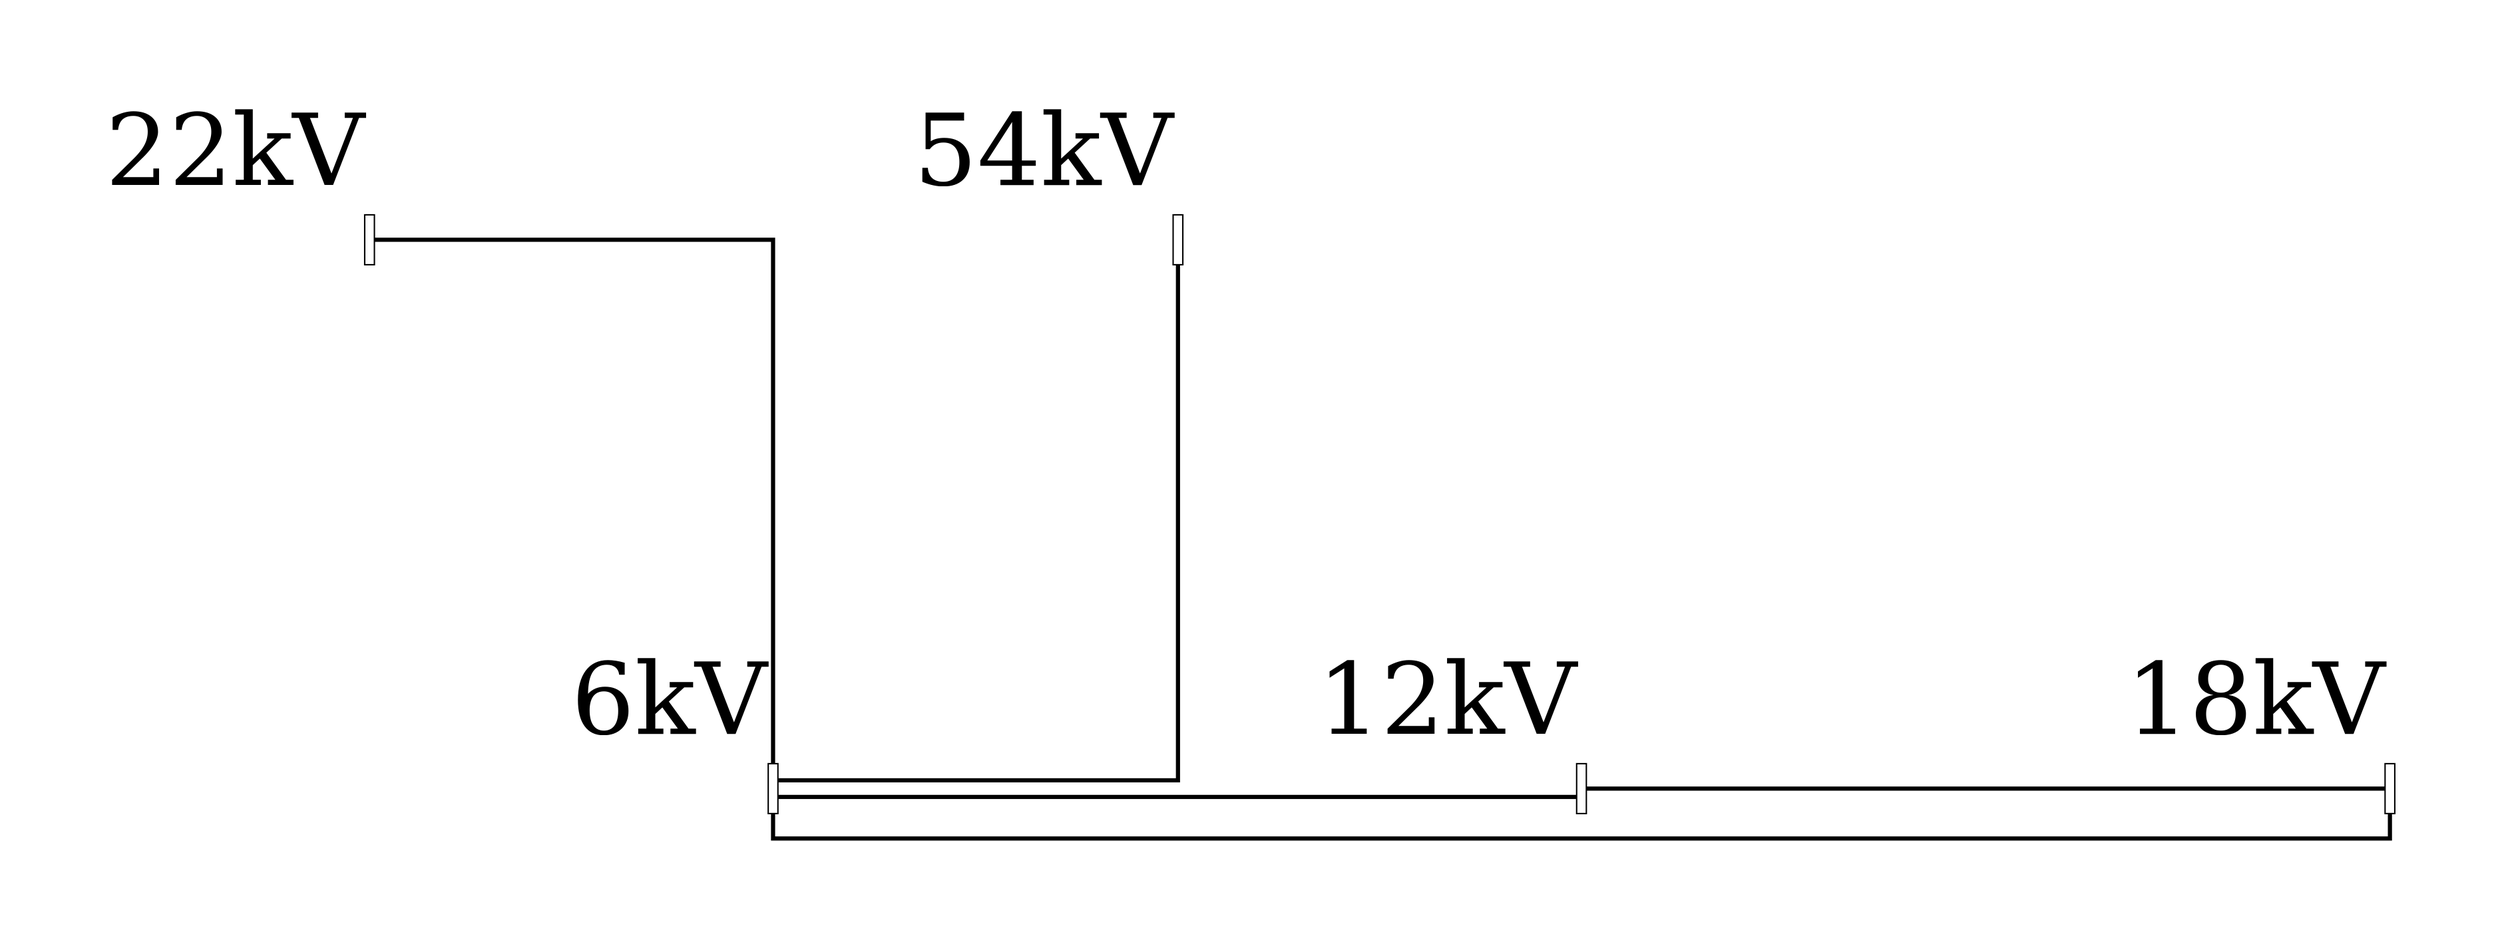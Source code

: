 digraph G {
            graph [splines=ortho, nodesep=8 ranksep=5 margin=1];
            edge [arrowhead=none,arrowtail=none ];
		{ rank=same bus1 bus2 bus3 ;}
{ rank=same bus4 bus5 ;}
		bus1[shape=polygon sides=4 width=.1 image="shapes/bus.png "xlabel="6kV" fontsize=72 label="" ];
		bus2[shape=polygon sides=4 width=.1 image="shapes/bus.png "xlabel="12kV" fontsize=72 label="" ];
		bus3[shape=polygon sides=4 width=.1 image="shapes/bus.png "xlabel="18kV" fontsize=72 label="" ];
		bus4[shape=polygon sides=4 width=.1 image="shapes/bus.png "xlabel="22kV" fontsize=72 label="" ];
		bus5[shape=polygon sides=4 width=.1 image="shapes/bus.png "xlabel="54kV" fontsize=72 label="" ];
		bus1 -> bus2 [penwidth=3 shape=none ] ;
		bus2 -> bus3 [penwidth=3 shape=none ] ;
		bus1 -> bus3 [penwidth=3 shape=none ] ;
		bus4 -> bus1 [penwidth=3 shape=none ] ;
		bus5 -> bus1 [penwidth=3 shape=none ] ;

}